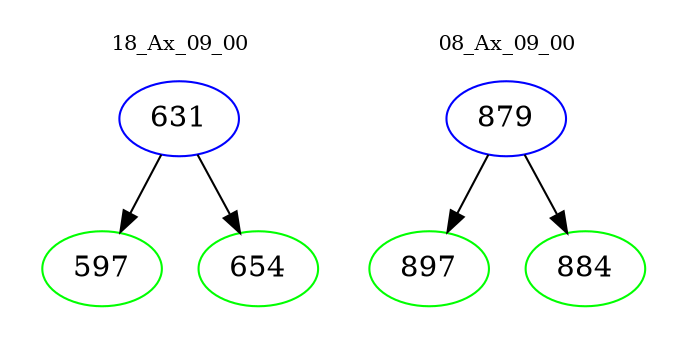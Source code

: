 digraph{
subgraph cluster_0 {
color = white
label = "18_Ax_09_00";
fontsize=10;
T0_631 [label="631", color="blue"]
T0_631 -> T0_597 [color="black"]
T0_597 [label="597", color="green"]
T0_631 -> T0_654 [color="black"]
T0_654 [label="654", color="green"]
}
subgraph cluster_1 {
color = white
label = "08_Ax_09_00";
fontsize=10;
T1_879 [label="879", color="blue"]
T1_879 -> T1_897 [color="black"]
T1_897 [label="897", color="green"]
T1_879 -> T1_884 [color="black"]
T1_884 [label="884", color="green"]
}
}
